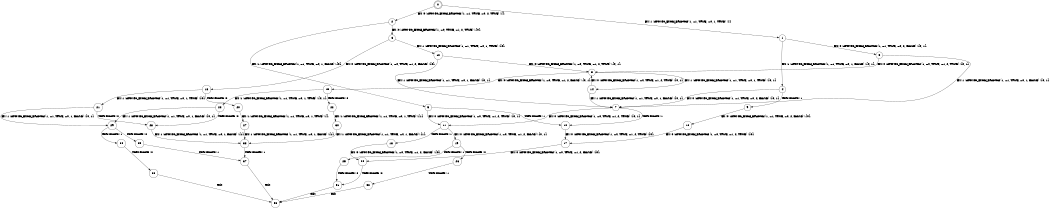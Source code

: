 digraph BCG {
size = "7, 10.5";
center = TRUE;
node [shape = circle];
0 [peripheries = 2];
0 -> 1 [label = "EX !1 !ATOMIC_EXCH_BRANCH (1, +1, TRUE, +0, 1, TRUE) !{}"];
0 -> 2 [label = "EX !0 !ATOMIC_EXCH_BRANCH (1, +1, TRUE, +0, 2, TRUE) !{}"];
1 -> 3 [label = "EX !0 !ATOMIC_EXCH_BRANCH (1, +1, TRUE, +0, 2, FALSE) !{0, 1}"];
1 -> 4 [label = "EX !1 !ATOMIC_EXCH_BRANCH (1, +1, TRUE, +0, 1, FALSE) !{0, 1}"];
2 -> 5 [label = "EX !1 !ATOMIC_EXCH_BRANCH (1, +1, TRUE, +0, 1, FALSE) !{0}"];
2 -> 6 [label = "EX !0 !ATOMIC_EXCH_BRANCH (1, +0, TRUE, +1, 2, TRUE) !{0}"];
3 -> 7 [label = "EX !1 !ATOMIC_EXCH_BRANCH (1, +1, TRUE, +0, 1, FALSE) !{0, 1}"];
3 -> 8 [label = "EX !0 !ATOMIC_EXCH_BRANCH (1, +0, TRUE, +1, 2, TRUE) !{0, 1}"];
4 -> 9 [label = "TERMINATE !1"];
4 -> 7 [label = "EX !0 !ATOMIC_EXCH_BRANCH (1, +1, TRUE, +0, 2, FALSE) !{0, 1}"];
5 -> 10 [label = "TERMINATE !1"];
5 -> 11 [label = "EX !0 !ATOMIC_EXCH_BRANCH (1, +0, TRUE, +1, 2, TRUE) !{0, 1}"];
6 -> 12 [label = "EX !1 !ATOMIC_EXCH_BRANCH (1, +1, TRUE, +0, 1, TRUE) !{0}"];
6 -> 13 [label = "EX !0 !ATOMIC_EXCH_BRANCH (1, +0, TRUE, +1, 2, FALSE) !{0}"];
7 -> 10 [label = "TERMINATE !1"];
7 -> 11 [label = "EX !0 !ATOMIC_EXCH_BRANCH (1, +0, TRUE, +1, 2, TRUE) !{0, 1}"];
8 -> 14 [label = "EX !1 !ATOMIC_EXCH_BRANCH (1, +1, TRUE, +0, 1, TRUE) !{0, 1}"];
8 -> 15 [label = "EX !0 !ATOMIC_EXCH_BRANCH (1, +0, TRUE, +1, 2, FALSE) !{0, 1}"];
9 -> 16 [label = "EX !0 !ATOMIC_EXCH_BRANCH (1, +1, TRUE, +0, 2, FALSE) !{0}"];
10 -> 17 [label = "EX !0 !ATOMIC_EXCH_BRANCH (1, +0, TRUE, +1, 2, TRUE) !{0}"];
11 -> 18 [label = "TERMINATE !1"];
11 -> 19 [label = "EX !0 !ATOMIC_EXCH_BRANCH (1, +0, TRUE, +1, 2, FALSE) !{0, 1}"];
12 -> 7 [label = "EX !1 !ATOMIC_EXCH_BRANCH (1, +1, TRUE, +0, 1, FALSE) !{0, 1}"];
12 -> 8 [label = "EX !0 !ATOMIC_EXCH_BRANCH (1, +0, TRUE, +1, 2, TRUE) !{0, 1}"];
13 -> 20 [label = "TERMINATE !0"];
13 -> 21 [label = "EX !1 !ATOMIC_EXCH_BRANCH (1, +1, TRUE, +0, 1, TRUE) !{0}"];
14 -> 7 [label = "EX !1 !ATOMIC_EXCH_BRANCH (1, +1, TRUE, +0, 1, FALSE) !{0, 1}"];
14 -> 8 [label = "EX !0 !ATOMIC_EXCH_BRANCH (1, +0, TRUE, +1, 2, TRUE) !{0, 1}"];
15 -> 22 [label = "TERMINATE !0"];
15 -> 23 [label = "EX !1 !ATOMIC_EXCH_BRANCH (1, +1, TRUE, +0, 1, TRUE) !{0, 1}"];
16 -> 17 [label = "EX !0 !ATOMIC_EXCH_BRANCH (1, +0, TRUE, +1, 2, TRUE) !{0}"];
17 -> 24 [label = "EX !0 !ATOMIC_EXCH_BRANCH (1, +0, TRUE, +1, 2, FALSE) !{0}"];
18 -> 24 [label = "EX !0 !ATOMIC_EXCH_BRANCH (1, +0, TRUE, +1, 2, FALSE) !{0}"];
19 -> 25 [label = "TERMINATE !1"];
19 -> 26 [label = "TERMINATE !0"];
20 -> 27 [label = "EX !1 !ATOMIC_EXCH_BRANCH (1, +1, TRUE, +0, 1, TRUE) !{}"];
21 -> 28 [label = "TERMINATE !0"];
21 -> 29 [label = "EX !1 !ATOMIC_EXCH_BRANCH (1, +1, TRUE, +0, 1, FALSE) !{0, 1}"];
22 -> 30 [label = "EX !1 !ATOMIC_EXCH_BRANCH (1, +1, TRUE, +0, 1, TRUE) !{1}"];
23 -> 28 [label = "TERMINATE !0"];
23 -> 29 [label = "EX !1 !ATOMIC_EXCH_BRANCH (1, +1, TRUE, +0, 1, FALSE) !{0, 1}"];
24 -> 31 [label = "TERMINATE !0"];
25 -> 31 [label = "TERMINATE !0"];
26 -> 32 [label = "TERMINATE !1"];
27 -> 33 [label = "EX !1 !ATOMIC_EXCH_BRANCH (1, +1, TRUE, +0, 1, FALSE) !{1}"];
28 -> 33 [label = "EX !1 !ATOMIC_EXCH_BRANCH (1, +1, TRUE, +0, 1, FALSE) !{1}"];
29 -> 34 [label = "TERMINATE !1"];
29 -> 35 [label = "TERMINATE !0"];
30 -> 33 [label = "EX !1 !ATOMIC_EXCH_BRANCH (1, +1, TRUE, +0, 1, FALSE) !{1}"];
31 -> 36 [label = "exit"];
32 -> 36 [label = "exit"];
33 -> 37 [label = "TERMINATE !1"];
34 -> 38 [label = "TERMINATE !0"];
35 -> 37 [label = "TERMINATE !1"];
37 -> 36 [label = "exit"];
38 -> 36 [label = "exit"];
}
